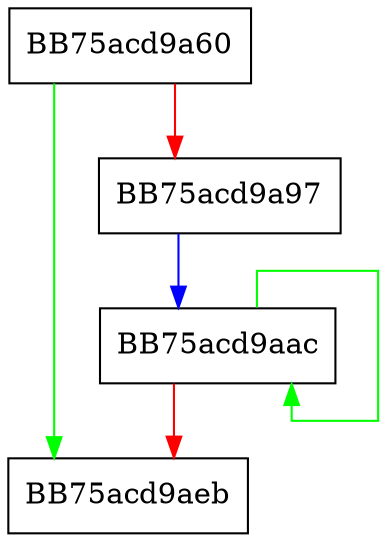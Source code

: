 digraph UnknownElement {
  node [shape="box"];
  graph [splines=ortho];
  BB75acd9a60 -> BB75acd9aeb [color="green"];
  BB75acd9a60 -> BB75acd9a97 [color="red"];
  BB75acd9a97 -> BB75acd9aac [color="blue"];
  BB75acd9aac -> BB75acd9aac [color="green"];
  BB75acd9aac -> BB75acd9aeb [color="red"];
}